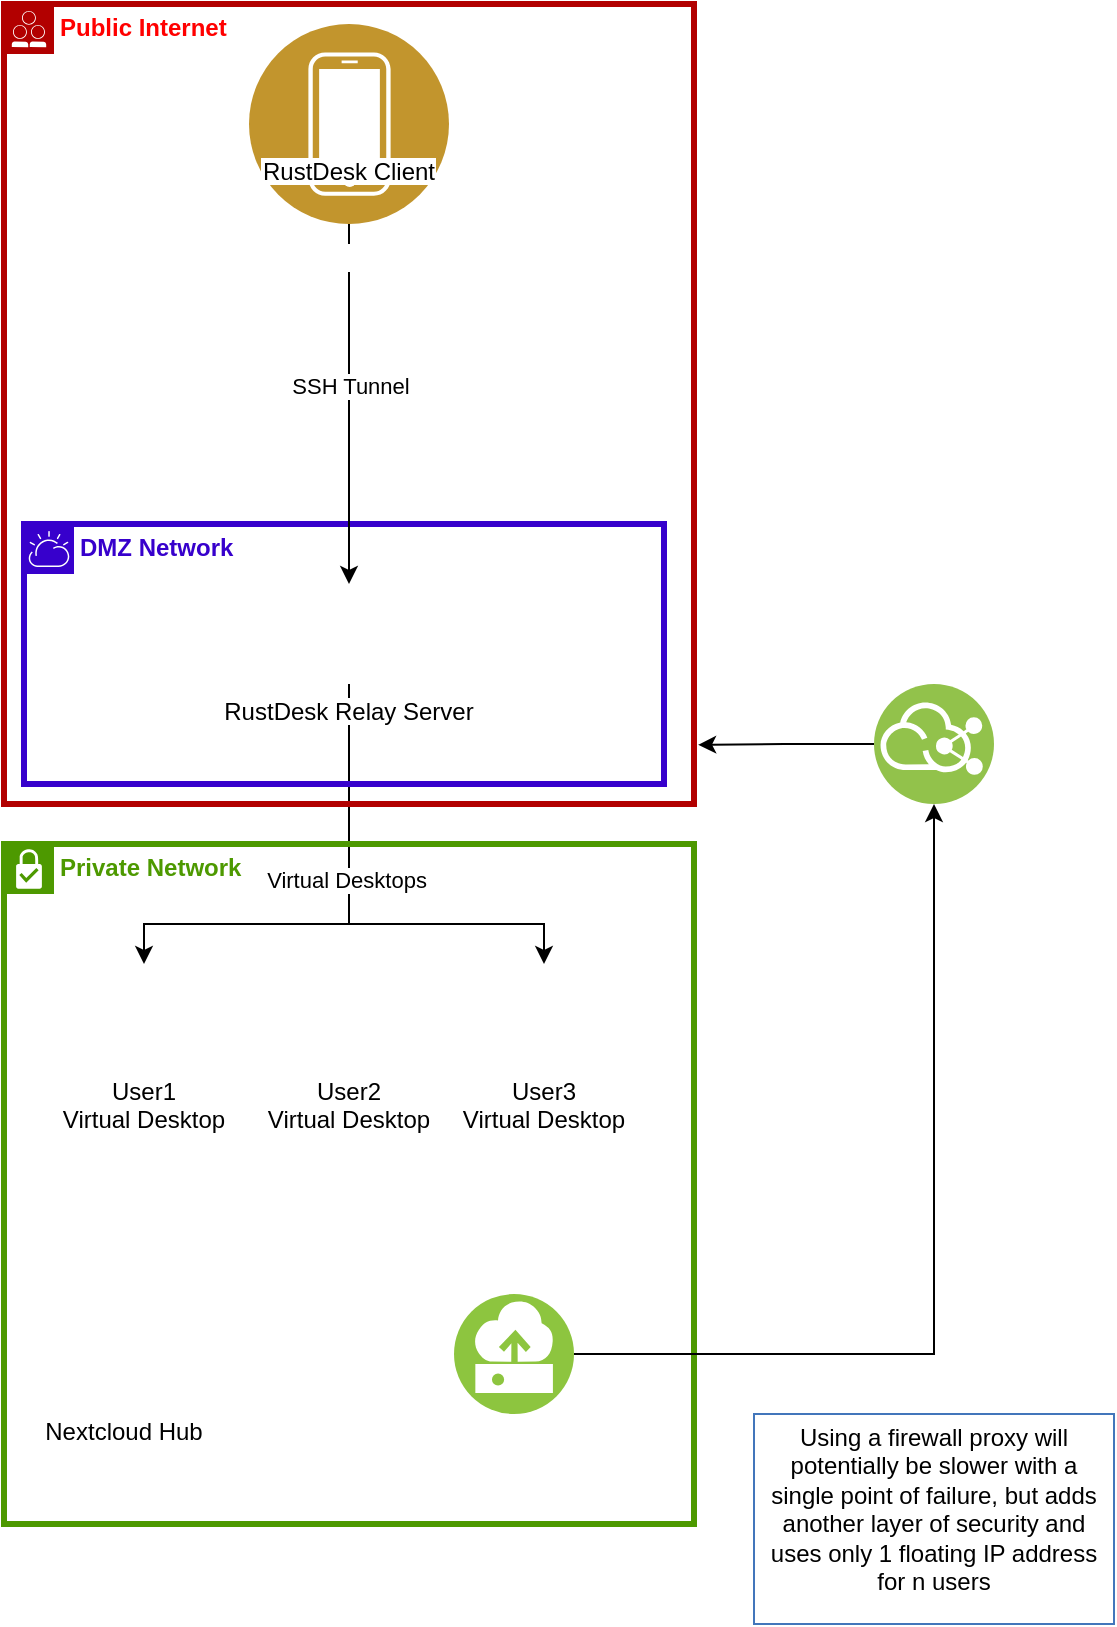 <mxfile version="21.1.2" type="device">
  <diagram name="Page-1" id="n5Qb5iA8dRXw3r0Tk5m8">
    <mxGraphModel dx="909" dy="569" grid="1" gridSize="10" guides="1" tooltips="1" connect="1" arrows="1" fold="1" page="1" pageScale="1" pageWidth="850" pageHeight="1100" math="0" shadow="0">
      <root>
        <mxCell id="0" />
        <mxCell id="1" parent="0" />
        <mxCell id="QhObRH5eqzUrKcYtZkLM-44" style="edgeStyle=orthogonalEdgeStyle;rounded=0;orthogonalLoop=1;jettySize=auto;html=1;exitX=0.5;exitY=1;exitDx=0;exitDy=0;entryX=0.5;entryY=0;entryDx=0;entryDy=0;" edge="1" parent="1" source="QhObRH5eqzUrKcYtZkLM-7" target="QhObRH5eqzUrKcYtZkLM-40">
          <mxGeometry relative="1" as="geometry">
            <Array as="points">
              <mxPoint x="397" y="650" />
              <mxPoint x="295" y="650" />
            </Array>
          </mxGeometry>
        </mxCell>
        <mxCell id="QhObRH5eqzUrKcYtZkLM-45" style="edgeStyle=orthogonalEdgeStyle;rounded=0;orthogonalLoop=1;jettySize=auto;html=1;exitX=0.5;exitY=1;exitDx=0;exitDy=0;entryX=0.5;entryY=0;entryDx=0;entryDy=0;" edge="1" parent="1" source="QhObRH5eqzUrKcYtZkLM-7" target="QhObRH5eqzUrKcYtZkLM-42">
          <mxGeometry relative="1" as="geometry">
            <Array as="points">
              <mxPoint x="397" y="650" />
              <mxPoint x="495" y="650" />
            </Array>
          </mxGeometry>
        </mxCell>
        <mxCell id="QhObRH5eqzUrKcYtZkLM-46" value="Virtual Desktops" style="edgeLabel;html=1;align=center;verticalAlign=middle;resizable=0;points=[];" vertex="1" connectable="0" parent="QhObRH5eqzUrKcYtZkLM-45">
          <mxGeometry x="-0.174" y="-2" relative="1" as="geometry">
            <mxPoint as="offset" />
          </mxGeometry>
        </mxCell>
        <mxCell id="QhObRH5eqzUrKcYtZkLM-30" value="&lt;font color=&quot;#4d9900&quot;&gt;&lt;b&gt;Private Network&lt;/b&gt;&lt;/font&gt;" style="shape=mxgraph.ibm.box;prType=subnet;fontStyle=0;verticalAlign=top;align=left;spacingLeft=32;spacingTop=4;fillColor=none;rounded=0;whiteSpace=wrap;html=1;strokeColor=#4D9900;strokeWidth=3;dashed=0;container=1;spacing=-4;collapsible=0;expand=0;recursiveResize=0;fontColor=#ffffff;" vertex="1" parent="1">
          <mxGeometry x="225" y="610" width="345" height="340" as="geometry" />
        </mxCell>
        <mxCell id="QhObRH5eqzUrKcYtZkLM-31" value="Nextcloud Hub" style="shape=image;verticalLabelPosition=bottom;labelBackgroundColor=default;verticalAlign=top;aspect=fixed;imageAspect=0;image=https://static-00.iconduck.com/assets.00/nextcloud-icon-256x256-5hml6h06.png;" vertex="1" parent="QhObRH5eqzUrKcYtZkLM-30">
          <mxGeometry x="35" y="230" width="50" height="50" as="geometry" />
        </mxCell>
        <mxCell id="QhObRH5eqzUrKcYtZkLM-32" value="&lt;font color=&quot;#ffffff&quot;&gt;Firewall/Proxy Server&lt;/font&gt;" style="image;aspect=fixed;perimeter=ellipsePerimeter;html=1;align=center;shadow=0;dashed=0;fontColor=#4277BB;labelBackgroundColor=default;fontSize=12;spacingTop=3;image=img/lib/ibm/vpc/Instance.svg;" vertex="1" parent="QhObRH5eqzUrKcYtZkLM-30">
          <mxGeometry x="225" y="225" width="60" height="60" as="geometry" />
        </mxCell>
        <mxCell id="QhObRH5eqzUrKcYtZkLM-40" value="User1&#xa;Virtual Desktop" style="shape=image;verticalLabelPosition=bottom;labelBackgroundColor=default;verticalAlign=top;aspect=fixed;imageAspect=0;image=https://upload.wikimedia.org/wikipedia/commons/thumb/9/96/Rustdesk.svg/1200px-Rustdesk.svg.png;" vertex="1" parent="QhObRH5eqzUrKcYtZkLM-30">
          <mxGeometry x="45" y="60" width="50" height="50" as="geometry" />
        </mxCell>
        <mxCell id="QhObRH5eqzUrKcYtZkLM-41" value="User2&#xa;Virtual Desktop" style="shape=image;verticalLabelPosition=bottom;labelBackgroundColor=default;verticalAlign=top;aspect=fixed;imageAspect=0;image=https://upload.wikimedia.org/wikipedia/commons/thumb/9/96/Rustdesk.svg/1200px-Rustdesk.svg.png;" vertex="1" parent="QhObRH5eqzUrKcYtZkLM-30">
          <mxGeometry x="147.5" y="60" width="50" height="50" as="geometry" />
        </mxCell>
        <mxCell id="QhObRH5eqzUrKcYtZkLM-42" value="User3&#xa;Virtual Desktop" style="shape=image;verticalLabelPosition=bottom;labelBackgroundColor=default;verticalAlign=top;aspect=fixed;imageAspect=0;image=https://upload.wikimedia.org/wikipedia/commons/thumb/9/96/Rustdesk.svg/1200px-Rustdesk.svg.png;" vertex="1" parent="QhObRH5eqzUrKcYtZkLM-30">
          <mxGeometry x="245" y="60" width="50" height="50" as="geometry" />
        </mxCell>
        <mxCell id="QhObRH5eqzUrKcYtZkLM-27" value="&lt;b&gt;Public Internet&lt;/b&gt;" style="shape=mxgraph.ibm.box;prType=public;fontStyle=0;verticalAlign=top;align=left;spacingLeft=32;spacingTop=4;fillColor=none;rounded=0;whiteSpace=wrap;html=1;strokeColor=#B20000;strokeWidth=3;dashed=0;container=1;spacing=-4;collapsible=0;expand=0;recursiveResize=0;fontColor=#FF0000;" vertex="1" parent="1">
          <mxGeometry x="225" y="190" width="345" height="400" as="geometry" />
        </mxCell>
        <mxCell id="QhObRH5eqzUrKcYtZkLM-29" value="&lt;b&gt;DMZ Network&lt;/b&gt;" style="shape=mxgraph.ibm.box;prType=cloud;fontStyle=0;verticalAlign=top;align=left;spacingLeft=32;spacingTop=4;fillColor=none;rounded=0;whiteSpace=wrap;html=1;strokeColor=#3700CC;strokeWidth=3;dashed=0;container=1;spacing=-4;collapsible=0;expand=0;recursiveResize=0;fontColor=#3700CC;" vertex="1" parent="QhObRH5eqzUrKcYtZkLM-27">
          <mxGeometry x="10" y="260" width="320" height="130" as="geometry" />
        </mxCell>
        <mxCell id="QhObRH5eqzUrKcYtZkLM-7" value="RustDesk Relay Server" style="shape=image;verticalLabelPosition=bottom;labelBackgroundColor=default;verticalAlign=top;aspect=fixed;imageAspect=0;image=https://upload.wikimedia.org/wikipedia/commons/thumb/9/96/Rustdesk.svg/1200px-Rustdesk.svg.png;" vertex="1" parent="QhObRH5eqzUrKcYtZkLM-29">
          <mxGeometry x="137.5" y="30" width="50" height="50" as="geometry" />
        </mxCell>
        <mxCell id="QhObRH5eqzUrKcYtZkLM-17" style="edgeStyle=orthogonalEdgeStyle;rounded=0;orthogonalLoop=1;jettySize=auto;html=1;exitX=0.5;exitY=1;exitDx=0;exitDy=0;entryX=0.5;entryY=0;entryDx=0;entryDy=0;" edge="1" parent="QhObRH5eqzUrKcYtZkLM-27" source="QhObRH5eqzUrKcYtZkLM-5" target="QhObRH5eqzUrKcYtZkLM-7">
          <mxGeometry relative="1" as="geometry" />
        </mxCell>
        <mxCell id="QhObRH5eqzUrKcYtZkLM-18" value="SSH Tunnel" style="edgeLabel;html=1;align=center;verticalAlign=middle;resizable=0;points=[];rotation=0;" vertex="1" connectable="0" parent="QhObRH5eqzUrKcYtZkLM-17">
          <mxGeometry x="0.217" relative="1" as="geometry">
            <mxPoint y="-13" as="offset" />
          </mxGeometry>
        </mxCell>
        <mxCell id="QhObRH5eqzUrKcYtZkLM-47" value="" style="group" vertex="1" connectable="0" parent="QhObRH5eqzUrKcYtZkLM-27">
          <mxGeometry x="122.5" y="10" width="100" height="100" as="geometry" />
        </mxCell>
        <mxCell id="QhObRH5eqzUrKcYtZkLM-4" value="&lt;font color=&quot;#ffffff&quot;&gt;User Device&lt;/font&gt;" style="image;aspect=fixed;perimeter=ellipsePerimeter;html=1;align=center;shadow=0;dashed=0;fontColor=#4277BB;labelBackgroundColor=default;fontSize=12;spacingTop=3;image=img/lib/ibm/users/device.svg;" vertex="1" parent="QhObRH5eqzUrKcYtZkLM-47">
          <mxGeometry width="100" height="100" as="geometry" />
        </mxCell>
        <mxCell id="QhObRH5eqzUrKcYtZkLM-5" value="RustDesk Client&#xa;" style="shape=image;verticalLabelPosition=bottom;labelBackgroundColor=default;verticalAlign=top;aspect=fixed;imageAspect=0;image=https://upload.wikimedia.org/wikipedia/commons/thumb/9/96/Rustdesk.svg/1200px-Rustdesk.svg.png;" vertex="1" parent="QhObRH5eqzUrKcYtZkLM-47">
          <mxGeometry x="25" y="10" width="50" height="50" as="geometry" />
        </mxCell>
        <mxCell id="QhObRH5eqzUrKcYtZkLM-36" style="edgeStyle=orthogonalEdgeStyle;rounded=0;orthogonalLoop=1;jettySize=auto;html=1;exitX=0;exitY=0.5;exitDx=0;exitDy=0;entryX=1.006;entryY=0.926;entryDx=0;entryDy=0;entryPerimeter=0;" edge="1" parent="1" source="QhObRH5eqzUrKcYtZkLM-34" target="QhObRH5eqzUrKcYtZkLM-27">
          <mxGeometry relative="1" as="geometry" />
        </mxCell>
        <mxCell id="QhObRH5eqzUrKcYtZkLM-34" value="&lt;font color=&quot;#ffffff&quot;&gt;Floating IP&lt;/font&gt;" style="image;aspect=fixed;perimeter=ellipsePerimeter;html=1;align=center;shadow=0;dashed=0;fontColor=#4277BB;labelBackgroundColor=default;fontSize=12;spacingTop=3;image=img/lib/ibm/vpc/InternetServices2.svg;" vertex="1" parent="1">
          <mxGeometry x="660" y="530" width="60" height="60" as="geometry" />
        </mxCell>
        <mxCell id="QhObRH5eqzUrKcYtZkLM-35" style="edgeStyle=orthogonalEdgeStyle;rounded=0;orthogonalLoop=1;jettySize=auto;html=1;exitX=1;exitY=0.5;exitDx=0;exitDy=0;entryX=0.5;entryY=1;entryDx=0;entryDy=0;" edge="1" parent="1" source="QhObRH5eqzUrKcYtZkLM-32" target="QhObRH5eqzUrKcYtZkLM-34">
          <mxGeometry relative="1" as="geometry" />
        </mxCell>
        <mxCell id="QhObRH5eqzUrKcYtZkLM-37" value="Using a firewall proxy will potentially be slower with a single point of failure, but adds another layer of security and uses only 1 floating IP address for n users" style="fontStyle=0;verticalAlign=top;align=center;spacingTop=-2;fillColor=none;rounded=0;whiteSpace=wrap;html=1;strokeColor=#4376BB;strokeWidth=1;dashed=0;container=1;collapsible=0;expand=0;recursiveResize=0;" vertex="1" parent="1">
          <mxGeometry x="600" y="895" width="180" height="105" as="geometry" />
        </mxCell>
      </root>
    </mxGraphModel>
  </diagram>
</mxfile>

